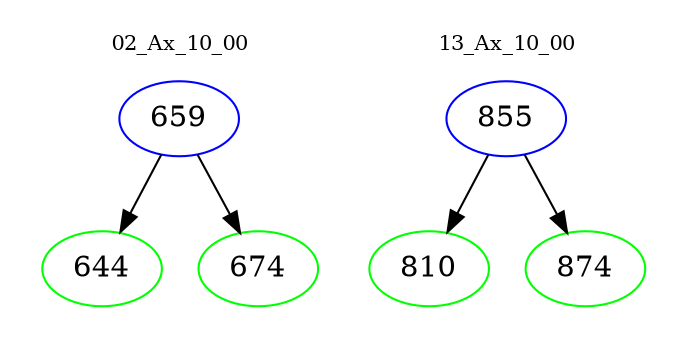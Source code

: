 digraph{
subgraph cluster_0 {
color = white
label = "02_Ax_10_00";
fontsize=10;
T0_659 [label="659", color="blue"]
T0_659 -> T0_644 [color="black"]
T0_644 [label="644", color="green"]
T0_659 -> T0_674 [color="black"]
T0_674 [label="674", color="green"]
}
subgraph cluster_1 {
color = white
label = "13_Ax_10_00";
fontsize=10;
T1_855 [label="855", color="blue"]
T1_855 -> T1_810 [color="black"]
T1_810 [label="810", color="green"]
T1_855 -> T1_874 [color="black"]
T1_874 [label="874", color="green"]
}
}
